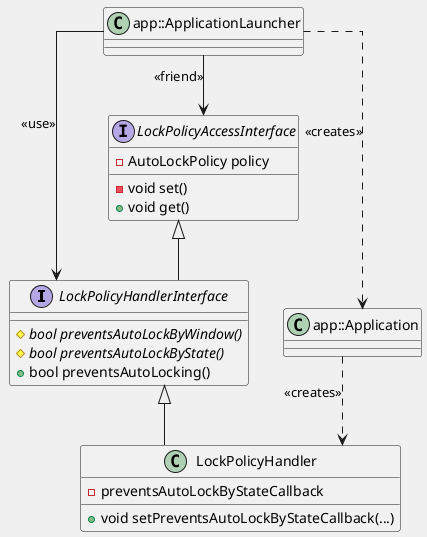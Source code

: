 @startuml
skinparam BackgroundColor F0F0F0

skinparam linetype ortho

interface "LockPolicyHandlerInterface" as handlerInt
{
    {method}{abstract} # bool preventsAutoLockByWindow()
    {method}{abstract} # bool preventsAutoLockByState()
    {method} + bool preventsAutoLocking()
}

interface "LockPolicyAccessInterface" as access
{
    {field} - AutoLockPolicy policy
    {method} - void set()
    {method} + void get()
}

class "LockPolicyHandler" as handler
{
    {field} - preventsAutoLockByStateCallback
    {method} + void setPreventsAutoLockByStateCallback(...)
}

class "app::ApplicationLauncher" as launcher

class "app::Application" as app

access <|-- handlerInt
handlerInt <|-- handler

launcher..>app : <<creates>>
launcher-->access : <<friend>>
launcher-->handlerInt : <<use>>
app..>handler : <<creates>>

@enduml
